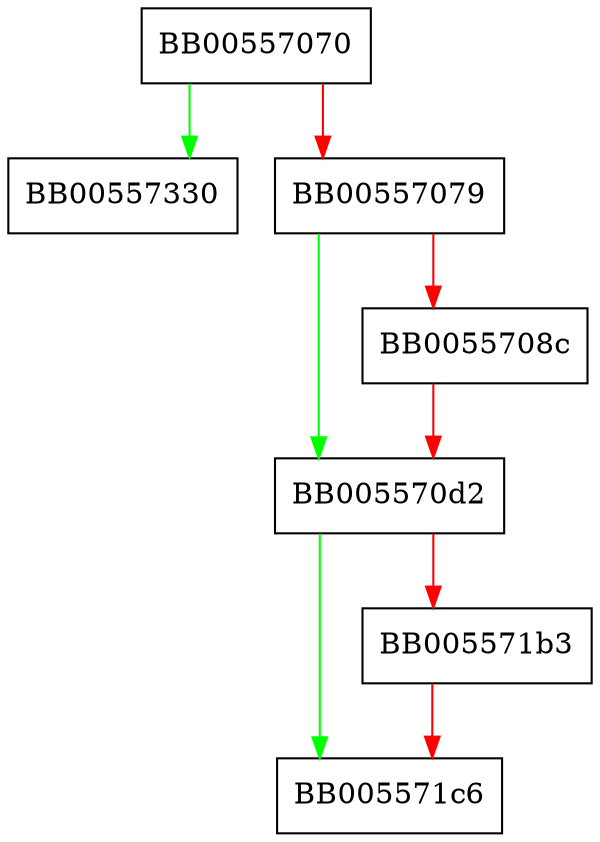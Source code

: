 digraph OSSL_CMP_CTX_free {
  node [shape="box"];
  graph [splines=ortho];
  BB00557070 -> BB00557330 [color="green"];
  BB00557070 -> BB00557079 [color="red"];
  BB00557079 -> BB005570d2 [color="green"];
  BB00557079 -> BB0055708c [color="red"];
  BB0055708c -> BB005570d2 [color="red"];
  BB005570d2 -> BB005571c6 [color="green"];
  BB005570d2 -> BB005571b3 [color="red"];
  BB005571b3 -> BB005571c6 [color="red"];
}